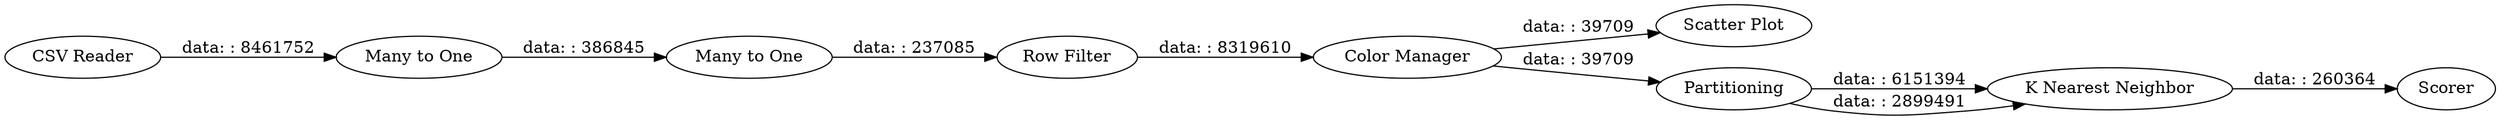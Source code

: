 digraph {
	"-9089418601532885157_4" [label="Scatter Plot"]
	"-9089418601532885157_2" [label="Row Filter"]
	"-9089418601532885157_8" [label="Many to One"]
	"-9089418601532885157_6" [label="K Nearest Neighbor"]
	"-9089418601532885157_7" [label=Scorer]
	"-9089418601532885157_9" [label="Many to One"]
	"-9089418601532885157_1" [label="CSV Reader"]
	"-9089418601532885157_3" [label="Color Manager"]
	"-9089418601532885157_5" [label=Partitioning]
	"-9089418601532885157_9" -> "-9089418601532885157_2" [label="data: : 237085"]
	"-9089418601532885157_5" -> "-9089418601532885157_6" [label="data: : 6151394"]
	"-9089418601532885157_1" -> "-9089418601532885157_8" [label="data: : 8461752"]
	"-9089418601532885157_8" -> "-9089418601532885157_9" [label="data: : 386845"]
	"-9089418601532885157_6" -> "-9089418601532885157_7" [label="data: : 260364"]
	"-9089418601532885157_2" -> "-9089418601532885157_3" [label="data: : 8319610"]
	"-9089418601532885157_3" -> "-9089418601532885157_5" [label="data: : 39709"]
	"-9089418601532885157_3" -> "-9089418601532885157_4" [label="data: : 39709"]
	"-9089418601532885157_5" -> "-9089418601532885157_6" [label="data: : 2899491"]
	rankdir=LR
}
